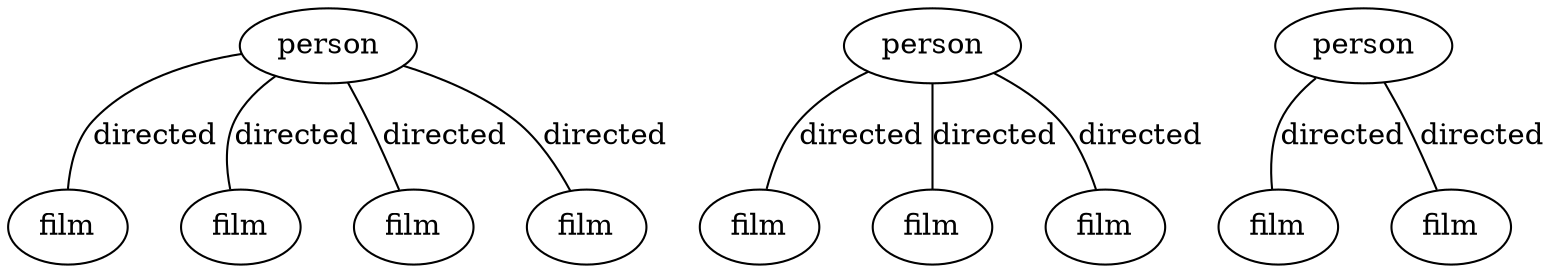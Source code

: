 graph G {
0[label="person" name="James Cameron" celebrity="high"];
1[label="film" name="Avatar" success="high" year="2009"];
2[label="film" name="Titanic" success="high" year="1997"];
3[label="film" name="Piranha II" success="low" year="1981"];
4[label="film" name="Terminator" success="high" year="1984"];
5[label="person" name="Robert Zemeckis" celebrity="high"];
6[label="film" name="The Walk" success="high" year="2015"];
7[label="film" name="Back to the future" success="high" year="1985"];
8[label="film" name="Forrest Gump" success="high" year="1994"];
9[label="person" name="James Toback" celebrity="low"];
10[label="film" name="Tyson" success="high" year="2008"];
11[label="film" name="Fingers" success="high" year="1978"];
0--1 [label="directed"];
0--2 [label="directed"];
0--3 [label="directed"];
0--4 [label="directed"];
5--6 [label="directed"];
5--7 [label="directed"];
5--8 [label="directed"];
9--10 [label="directed"];
9--11 [label="directed"];
}
